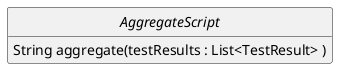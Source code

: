 @startuml
interface AggregateScript {
    String aggregate(testResults : List<TestResult> )
}

hide empty members
hide empty methods
hide circle

skinparam monochrome true
skinparam shadowing false
skinparam packageStyle rect
@enduml
